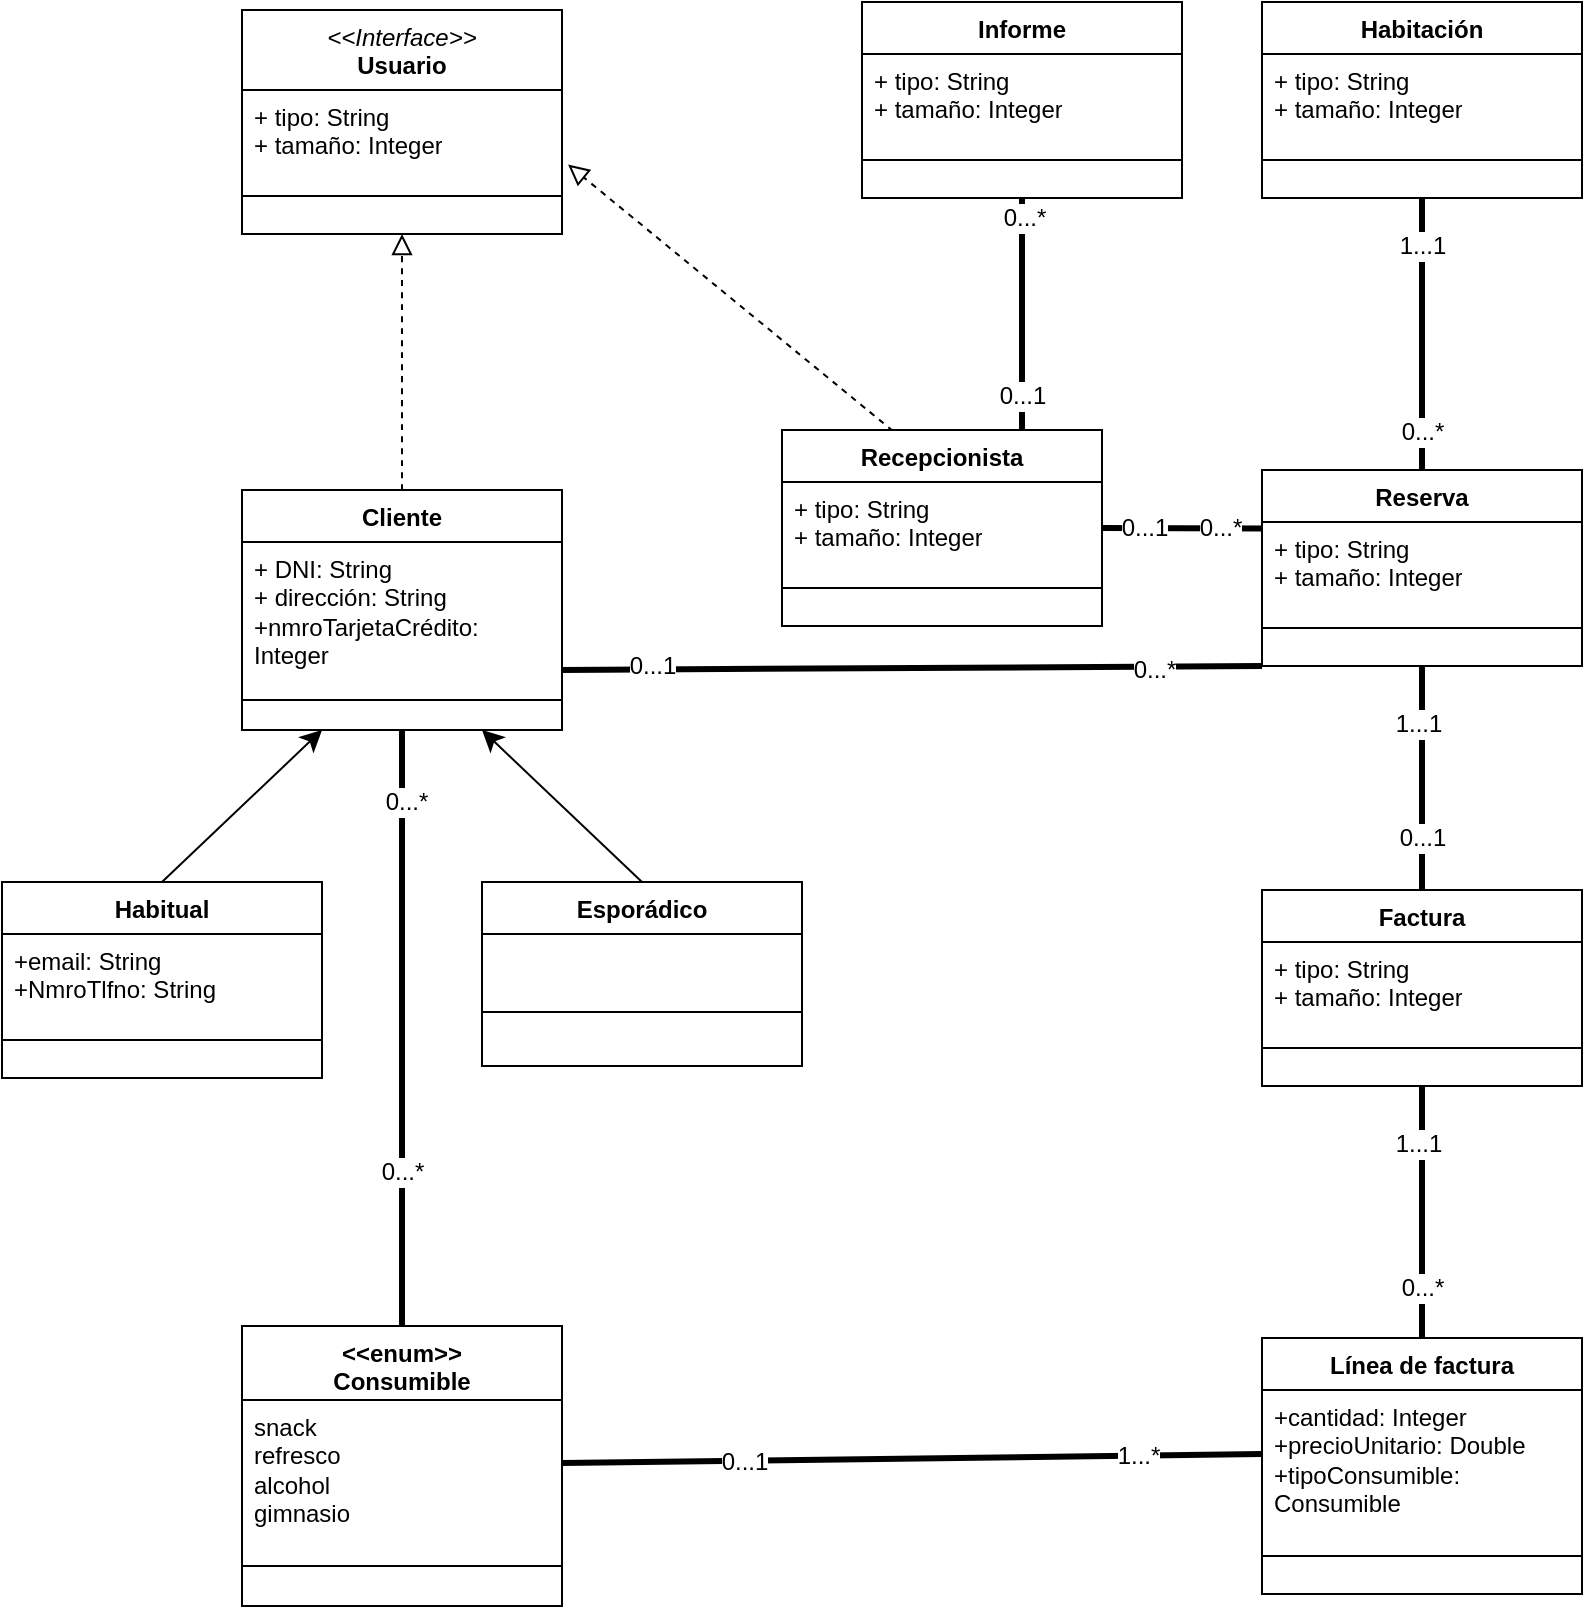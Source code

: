 <mxfile version="26.2.6">
  <diagram id="C5RBs43oDa-KdzZeNtuy" name="Page-1">
    <mxGraphModel dx="785" dy="1024" grid="1" gridSize="10" guides="1" tooltips="1" connect="1" arrows="1" fold="1" page="1" pageScale="1" pageWidth="827" pageHeight="1169" math="0" shadow="0">
      <root>
        <mxCell id="WIyWlLk6GJQsqaUBKTNV-0" />
        <mxCell id="WIyWlLk6GJQsqaUBKTNV-1" parent="WIyWlLk6GJQsqaUBKTNV-0" />
        <mxCell id="tSlWaG0Mjs1WQoQpVSNo-32" style="edgeStyle=none;curved=1;rounded=0;orthogonalLoop=1;jettySize=auto;html=1;entryX=0.75;entryY=1;entryDx=0;entryDy=0;fontSize=12;startSize=8;endSize=8;exitX=0.5;exitY=0;exitDx=0;exitDy=0;" edge="1" parent="WIyWlLk6GJQsqaUBKTNV-1" source="tSlWaG0Mjs1WQoQpVSNo-64" target="tSlWaG0Mjs1WQoQpVSNo-61">
          <mxGeometry relative="1" as="geometry" />
        </mxCell>
        <mxCell id="tSlWaG0Mjs1WQoQpVSNo-18" value="" style="endArrow=none;startArrow=none;endFill=0;startFill=0;endSize=8;html=1;verticalAlign=bottom;labelBackgroundColor=none;strokeWidth=3;rounded=0;fontSize=12;curved=1;entryX=0;entryY=1;entryDx=0;entryDy=0;exitX=1;exitY=0.75;exitDx=0;exitDy=0;" edge="1" parent="WIyWlLk6GJQsqaUBKTNV-1" source="tSlWaG0Mjs1WQoQpVSNo-61" target="RvnSeQBEnFc8mbzQKr36-0">
          <mxGeometry width="160" relative="1" as="geometry">
            <mxPoint x="300" y="400" as="sourcePoint" />
            <mxPoint x="630" y="200" as="targetPoint" />
          </mxGeometry>
        </mxCell>
        <mxCell id="tSlWaG0Mjs1WQoQpVSNo-44" value="0...*" style="edgeLabel;html=1;align=center;verticalAlign=middle;resizable=0;points=[];fontSize=12;" vertex="1" connectable="0" parent="tSlWaG0Mjs1WQoQpVSNo-18">
          <mxGeometry x="0.691" y="-1" relative="1" as="geometry">
            <mxPoint as="offset" />
          </mxGeometry>
        </mxCell>
        <mxCell id="tSlWaG0Mjs1WQoQpVSNo-46" value="0...1" style="edgeLabel;html=1;align=center;verticalAlign=middle;resizable=0;points=[];fontSize=12;" vertex="1" connectable="0" parent="tSlWaG0Mjs1WQoQpVSNo-18">
          <mxGeometry x="-0.744" y="2" relative="1" as="geometry">
            <mxPoint as="offset" />
          </mxGeometry>
        </mxCell>
        <mxCell id="tSlWaG0Mjs1WQoQpVSNo-21" value="" style="endArrow=none;startArrow=none;endFill=0;startFill=0;endSize=8;html=1;verticalAlign=bottom;labelBackgroundColor=none;strokeWidth=3;rounded=0;fontSize=12;curved=1;exitX=0;exitY=0.5;exitDx=0;exitDy=0;entryX=1;entryY=0.5;entryDx=0;entryDy=0;" edge="1" parent="WIyWlLk6GJQsqaUBKTNV-1" source="tSlWaG0Mjs1WQoQpVSNo-74" target="tSlWaG0Mjs1WQoQpVSNo-71">
          <mxGeometry width="160" relative="1" as="geometry">
            <mxPoint x="550" y="680" as="sourcePoint" />
            <mxPoint x="280" y="785" as="targetPoint" />
          </mxGeometry>
        </mxCell>
        <mxCell id="tSlWaG0Mjs1WQoQpVSNo-51" value="0...1" style="edgeLabel;html=1;align=center;verticalAlign=middle;resizable=0;points=[];fontSize=12;" vertex="1" connectable="0" parent="tSlWaG0Mjs1WQoQpVSNo-21">
          <mxGeometry x="0.484" relative="1" as="geometry">
            <mxPoint as="offset" />
          </mxGeometry>
        </mxCell>
        <mxCell id="tSlWaG0Mjs1WQoQpVSNo-54" value="1...*" style="edgeLabel;html=1;align=center;verticalAlign=middle;resizable=0;points=[];fontSize=12;" vertex="1" connectable="0" parent="tSlWaG0Mjs1WQoQpVSNo-21">
          <mxGeometry x="-0.647" relative="1" as="geometry">
            <mxPoint as="offset" />
          </mxGeometry>
        </mxCell>
        <mxCell id="tSlWaG0Mjs1WQoQpVSNo-29" value="" style="endArrow=block;startArrow=none;endFill=0;startFill=0;endSize=8;html=1;verticalAlign=bottom;dashed=1;labelBackgroundColor=none;rounded=0;fontSize=12;curved=1;exitX=0.5;exitY=0;exitDx=0;exitDy=0;" edge="1" parent="WIyWlLk6GJQsqaUBKTNV-1" source="tSlWaG0Mjs1WQoQpVSNo-61" target="RvnSeQBEnFc8mbzQKr36-12">
          <mxGeometry width="160" relative="1" as="geometry">
            <mxPoint x="220" y="370" as="sourcePoint" />
            <mxPoint x="200" y="220" as="targetPoint" />
          </mxGeometry>
        </mxCell>
        <mxCell id="tSlWaG0Mjs1WQoQpVSNo-33" style="edgeStyle=none;curved=1;rounded=0;orthogonalLoop=1;jettySize=auto;html=1;exitX=0.5;exitY=0;exitDx=0;exitDy=0;entryX=0.25;entryY=1;entryDx=0;entryDy=0;fontSize=12;startSize=8;endSize=8;" edge="1" parent="WIyWlLk6GJQsqaUBKTNV-1" source="tSlWaG0Mjs1WQoQpVSNo-67" target="tSlWaG0Mjs1WQoQpVSNo-61">
          <mxGeometry relative="1" as="geometry" />
        </mxCell>
        <mxCell id="tSlWaG0Mjs1WQoQpVSNo-19" value="" style="endArrow=none;startArrow=none;endFill=0;startFill=0;endSize=8;html=1;verticalAlign=bottom;labelBackgroundColor=none;strokeWidth=3;rounded=0;fontSize=12;curved=1;exitX=0.5;exitY=0;exitDx=0;exitDy=0;entryX=0.5;entryY=1;entryDx=0;entryDy=0;" edge="1" parent="WIyWlLk6GJQsqaUBKTNV-1" source="RvnSeQBEnFc8mbzQKr36-8" target="RvnSeQBEnFc8mbzQKr36-0">
          <mxGeometry width="160" relative="1" as="geometry">
            <mxPoint x="390" y="560" as="sourcePoint" />
            <mxPoint x="585" y="560" as="targetPoint" />
          </mxGeometry>
        </mxCell>
        <mxCell id="tSlWaG0Mjs1WQoQpVSNo-47" value="0...1" style="edgeLabel;html=1;align=center;verticalAlign=middle;resizable=0;points=[];fontSize=12;" vertex="1" connectable="0" parent="tSlWaG0Mjs1WQoQpVSNo-19">
          <mxGeometry x="-0.53" y="-3" relative="1" as="geometry">
            <mxPoint x="-3" as="offset" />
          </mxGeometry>
        </mxCell>
        <mxCell id="tSlWaG0Mjs1WQoQpVSNo-48" value="1...1" style="edgeLabel;html=1;align=center;verticalAlign=middle;resizable=0;points=[];fontSize=12;" vertex="1" connectable="0" parent="tSlWaG0Mjs1WQoQpVSNo-19">
          <mxGeometry x="0.488" y="2" relative="1" as="geometry">
            <mxPoint as="offset" />
          </mxGeometry>
        </mxCell>
        <mxCell id="tSlWaG0Mjs1WQoQpVSNo-23" value="" style="endArrow=none;startArrow=none;endFill=0;startFill=0;endSize=8;html=1;verticalAlign=bottom;labelBackgroundColor=none;strokeWidth=3;rounded=0;fontSize=12;curved=1;entryX=0.5;entryY=0;entryDx=0;entryDy=0;exitX=0.5;exitY=1;exitDx=0;exitDy=0;" edge="1" parent="WIyWlLk6GJQsqaUBKTNV-1" source="tSlWaG0Mjs1WQoQpVSNo-57" target="RvnSeQBEnFc8mbzQKr36-0">
          <mxGeometry width="160" relative="1" as="geometry">
            <mxPoint x="480" y="750" as="sourcePoint" />
            <mxPoint x="585" y="390" as="targetPoint" />
          </mxGeometry>
        </mxCell>
        <mxCell id="tSlWaG0Mjs1WQoQpVSNo-40" value="1...1" style="edgeLabel;html=1;align=center;verticalAlign=middle;resizable=0;points=[];fontSize=12;" vertex="1" connectable="0" parent="tSlWaG0Mjs1WQoQpVSNo-23">
          <mxGeometry x="-0.652" relative="1" as="geometry">
            <mxPoint as="offset" />
          </mxGeometry>
        </mxCell>
        <mxCell id="tSlWaG0Mjs1WQoQpVSNo-41" value="0...*" style="edgeLabel;html=1;align=center;verticalAlign=middle;resizable=0;points=[];fontSize=12;" vertex="1" connectable="0" parent="tSlWaG0Mjs1WQoQpVSNo-23">
          <mxGeometry x="0.723" relative="1" as="geometry">
            <mxPoint as="offset" />
          </mxGeometry>
        </mxCell>
        <mxCell id="tSlWaG0Mjs1WQoQpVSNo-27" value="" style="endArrow=none;startArrow=none;endFill=0;startFill=0;endSize=8;html=1;verticalAlign=bottom;labelBackgroundColor=none;strokeWidth=3;rounded=0;fontSize=12;curved=1;exitX=0.5;exitY=0;exitDx=0;exitDy=0;entryX=0.5;entryY=1;entryDx=0;entryDy=0;" edge="1" parent="WIyWlLk6GJQsqaUBKTNV-1" source="tSlWaG0Mjs1WQoQpVSNo-73" target="RvnSeQBEnFc8mbzQKr36-8">
          <mxGeometry width="160" relative="1" as="geometry">
            <mxPoint x="530" y="600" as="sourcePoint" />
            <mxPoint x="725" y="600" as="targetPoint" />
          </mxGeometry>
        </mxCell>
        <mxCell id="tSlWaG0Mjs1WQoQpVSNo-49" value="1...1" style="edgeLabel;html=1;align=center;verticalAlign=middle;resizable=0;points=[];fontSize=12;" vertex="1" connectable="0" parent="tSlWaG0Mjs1WQoQpVSNo-27">
          <mxGeometry x="0.551" y="2" relative="1" as="geometry">
            <mxPoint as="offset" />
          </mxGeometry>
        </mxCell>
        <mxCell id="tSlWaG0Mjs1WQoQpVSNo-50" value="0...*" style="edgeLabel;html=1;align=center;verticalAlign=middle;resizable=0;points=[];fontSize=12;" vertex="1" connectable="0" parent="tSlWaG0Mjs1WQoQpVSNo-27">
          <mxGeometry x="-0.606" y="-3" relative="1" as="geometry">
            <mxPoint x="-3" as="offset" />
          </mxGeometry>
        </mxCell>
        <mxCell id="tSlWaG0Mjs1WQoQpVSNo-30" value="" style="endArrow=block;startArrow=none;endFill=0;startFill=0;endSize=8;html=1;verticalAlign=bottom;dashed=1;labelBackgroundColor=none;rounded=0;fontSize=12;curved=1;entryX=1.019;entryY=1.096;entryDx=0;entryDy=0;exitX=0.375;exitY=0.043;exitDx=0;exitDy=0;exitPerimeter=0;entryPerimeter=0;" edge="1" parent="WIyWlLk6GJQsqaUBKTNV-1" source="RvnSeQBEnFc8mbzQKr36-4" target="RvnSeQBEnFc8mbzQKr36-13">
          <mxGeometry width="160" relative="1" as="geometry">
            <mxPoint x="160" y="380" as="sourcePoint" />
            <mxPoint x="285" y="220" as="targetPoint" />
          </mxGeometry>
        </mxCell>
        <mxCell id="tSlWaG0Mjs1WQoQpVSNo-31" value="" style="endArrow=none;startArrow=none;endFill=0;startFill=0;endSize=8;html=1;verticalAlign=bottom;labelBackgroundColor=none;strokeWidth=3;rounded=0;fontSize=12;curved=1;entryX=0;entryY=0.096;entryDx=0;entryDy=0;entryPerimeter=0;exitX=1;exitY=0.5;exitDx=0;exitDy=0;" edge="1" parent="WIyWlLk6GJQsqaUBKTNV-1" source="RvnSeQBEnFc8mbzQKr36-4" target="RvnSeQBEnFc8mbzQKr36-1">
          <mxGeometry width="160" relative="1" as="geometry">
            <mxPoint x="550" y="370" as="sourcePoint" />
            <mxPoint x="550" y="368" as="targetPoint" />
          </mxGeometry>
        </mxCell>
        <mxCell id="tSlWaG0Mjs1WQoQpVSNo-42" value="0...*" style="edgeLabel;html=1;align=center;verticalAlign=middle;resizable=0;points=[];fontSize=12;" vertex="1" connectable="0" parent="tSlWaG0Mjs1WQoQpVSNo-31">
          <mxGeometry x="0.465" relative="1" as="geometry">
            <mxPoint as="offset" />
          </mxGeometry>
        </mxCell>
        <mxCell id="tSlWaG0Mjs1WQoQpVSNo-43" value="0...1" style="edgeLabel;html=1;align=center;verticalAlign=middle;resizable=0;points=[];fontSize=12;" vertex="1" connectable="0" parent="tSlWaG0Mjs1WQoQpVSNo-31">
          <mxGeometry x="-0.661" y="3" relative="1" as="geometry">
            <mxPoint x="7" y="3" as="offset" />
          </mxGeometry>
        </mxCell>
        <mxCell id="tSlWaG0Mjs1WQoQpVSNo-34" value="" style="endArrow=none;startArrow=none;endFill=0;startFill=0;endSize=8;html=1;verticalAlign=bottom;labelBackgroundColor=none;strokeWidth=3;rounded=0;fontSize=12;curved=1;entryX=0.5;entryY=1;entryDx=0;entryDy=0;exitX=0.75;exitY=0;exitDx=0;exitDy=0;" edge="1" parent="WIyWlLk6GJQsqaUBKTNV-1" source="RvnSeQBEnFc8mbzQKr36-4" target="RvnSeQBEnFc8mbzQKr36-16">
          <mxGeometry width="160" relative="1" as="geometry">
            <mxPoint x="550" y="383" as="sourcePoint" />
            <mxPoint x="640" y="383" as="targetPoint" />
          </mxGeometry>
        </mxCell>
        <mxCell id="tSlWaG0Mjs1WQoQpVSNo-38" value="0...*" style="edgeLabel;html=1;align=center;verticalAlign=middle;resizable=0;points=[];fontSize=12;" vertex="1" connectable="0" parent="tSlWaG0Mjs1WQoQpVSNo-34">
          <mxGeometry x="0.837" y="-1" relative="1" as="geometry">
            <mxPoint as="offset" />
          </mxGeometry>
        </mxCell>
        <mxCell id="tSlWaG0Mjs1WQoQpVSNo-39" value="0...1" style="edgeLabel;html=1;align=center;verticalAlign=middle;resizable=0;points=[];fontSize=12;" vertex="1" connectable="0" parent="tSlWaG0Mjs1WQoQpVSNo-34">
          <mxGeometry x="-0.702" relative="1" as="geometry">
            <mxPoint as="offset" />
          </mxGeometry>
        </mxCell>
        <mxCell id="tSlWaG0Mjs1WQoQpVSNo-52" value="" style="endArrow=none;startArrow=none;endFill=0;startFill=0;endSize=8;html=1;verticalAlign=bottom;labelBackgroundColor=none;strokeWidth=3;rounded=0;fontSize=12;curved=1;exitX=0.5;exitY=1;exitDx=0;exitDy=0;entryX=0.5;entryY=0;entryDx=0;entryDy=0;" edge="1" parent="WIyWlLk6GJQsqaUBKTNV-1" source="tSlWaG0Mjs1WQoQpVSNo-61" target="tSlWaG0Mjs1WQoQpVSNo-70">
          <mxGeometry width="160" relative="1" as="geometry">
            <mxPoint x="560" y="680" as="sourcePoint" />
            <mxPoint x="210" y="680" as="targetPoint" />
          </mxGeometry>
        </mxCell>
        <mxCell id="tSlWaG0Mjs1WQoQpVSNo-53" value="0...*" style="edgeLabel;html=1;align=center;verticalAlign=middle;resizable=0;points=[];fontSize=12;" vertex="1" connectable="0" parent="tSlWaG0Mjs1WQoQpVSNo-52">
          <mxGeometry x="0.484" relative="1" as="geometry">
            <mxPoint as="offset" />
          </mxGeometry>
        </mxCell>
        <mxCell id="tSlWaG0Mjs1WQoQpVSNo-55" value="0...*" style="edgeLabel;html=1;align=center;verticalAlign=middle;resizable=0;points=[];fontSize=12;" vertex="1" connectable="0" parent="tSlWaG0Mjs1WQoQpVSNo-52">
          <mxGeometry x="-0.763" y="2" relative="1" as="geometry">
            <mxPoint as="offset" />
          </mxGeometry>
        </mxCell>
        <mxCell id="tSlWaG0Mjs1WQoQpVSNo-57" value="Habitación" style="swimlane;fontStyle=1;align=center;verticalAlign=top;childLayout=stackLayout;horizontal=1;startSize=26;horizontalStack=0;resizeParent=1;resizeParentMax=0;resizeLast=0;collapsible=1;marginBottom=0;whiteSpace=wrap;html=1;" vertex="1" parent="WIyWlLk6GJQsqaUBKTNV-1">
          <mxGeometry x="630" y="76" width="160" height="98" as="geometry" />
        </mxCell>
        <mxCell id="tSlWaG0Mjs1WQoQpVSNo-58" value="+ tipo: String&lt;div&gt;+ tamaño: Integer&lt;/div&gt;&lt;div&gt;+ precio: Double&lt;/div&gt;&lt;div&gt;&lt;br&gt;&lt;/div&gt;" style="text;strokeColor=none;fillColor=none;align=left;verticalAlign=top;spacingLeft=4;spacingRight=4;overflow=hidden;rotatable=0;points=[[0,0.5],[1,0.5]];portConstraint=eastwest;whiteSpace=wrap;html=1;" vertex="1" parent="tSlWaG0Mjs1WQoQpVSNo-57">
          <mxGeometry y="26" width="160" height="34" as="geometry" />
        </mxCell>
        <mxCell id="tSlWaG0Mjs1WQoQpVSNo-59" value="" style="line;strokeWidth=1;fillColor=none;align=left;verticalAlign=middle;spacingTop=-1;spacingLeft=3;spacingRight=3;rotatable=0;labelPosition=right;points=[];portConstraint=eastwest;strokeColor=inherit;" vertex="1" parent="tSlWaG0Mjs1WQoQpVSNo-57">
          <mxGeometry y="60" width="160" height="38" as="geometry" />
        </mxCell>
        <mxCell id="tSlWaG0Mjs1WQoQpVSNo-61" value="Cliente" style="swimlane;fontStyle=1;align=center;verticalAlign=top;childLayout=stackLayout;horizontal=1;startSize=26;horizontalStack=0;resizeParent=1;resizeParentMax=0;resizeLast=0;collapsible=1;marginBottom=0;whiteSpace=wrap;html=1;" vertex="1" parent="WIyWlLk6GJQsqaUBKTNV-1">
          <mxGeometry x="120" y="320" width="160" height="120" as="geometry" />
        </mxCell>
        <mxCell id="tSlWaG0Mjs1WQoQpVSNo-62" value="+ DNI: String&lt;div&gt;+ dirección: String&lt;/div&gt;&lt;div&gt;+nmroTarjetaCrédito: Integer&lt;/div&gt;&lt;div&gt;&lt;br&gt;&lt;/div&gt;" style="text;strokeColor=none;fillColor=none;align=left;verticalAlign=top;spacingLeft=4;spacingRight=4;overflow=hidden;rotatable=0;points=[[0,0.5],[1,0.5]];portConstraint=eastwest;whiteSpace=wrap;html=1;" vertex="1" parent="tSlWaG0Mjs1WQoQpVSNo-61">
          <mxGeometry y="26" width="160" height="64" as="geometry" />
        </mxCell>
        <mxCell id="tSlWaG0Mjs1WQoQpVSNo-63" value="" style="line;strokeWidth=1;fillColor=none;align=left;verticalAlign=middle;spacingTop=-1;spacingLeft=3;spacingRight=3;rotatable=0;labelPosition=right;points=[];portConstraint=eastwest;strokeColor=inherit;" vertex="1" parent="tSlWaG0Mjs1WQoQpVSNo-61">
          <mxGeometry y="90" width="160" height="30" as="geometry" />
        </mxCell>
        <mxCell id="tSlWaG0Mjs1WQoQpVSNo-64" value="Esporádico" style="swimlane;fontStyle=1;align=center;verticalAlign=top;childLayout=stackLayout;horizontal=1;startSize=26;horizontalStack=0;resizeParent=1;resizeParentMax=0;resizeLast=0;collapsible=1;marginBottom=0;whiteSpace=wrap;html=1;" vertex="1" parent="WIyWlLk6GJQsqaUBKTNV-1">
          <mxGeometry x="240" y="516" width="160" height="92" as="geometry" />
        </mxCell>
        <mxCell id="tSlWaG0Mjs1WQoQpVSNo-65" value="&lt;div&gt;&lt;br&gt;&lt;/div&gt;" style="text;strokeColor=none;fillColor=none;align=left;verticalAlign=top;spacingLeft=4;spacingRight=4;overflow=hidden;rotatable=0;points=[[0,0.5],[1,0.5]];portConstraint=eastwest;whiteSpace=wrap;html=1;" vertex="1" parent="tSlWaG0Mjs1WQoQpVSNo-64">
          <mxGeometry y="26" width="160" height="34" as="geometry" />
        </mxCell>
        <mxCell id="tSlWaG0Mjs1WQoQpVSNo-66" value="" style="line;strokeWidth=1;fillColor=none;align=left;verticalAlign=middle;spacingTop=-1;spacingLeft=3;spacingRight=3;rotatable=0;labelPosition=right;points=[];portConstraint=eastwest;strokeColor=inherit;" vertex="1" parent="tSlWaG0Mjs1WQoQpVSNo-64">
          <mxGeometry y="60" width="160" height="10" as="geometry" />
        </mxCell>
        <mxCell id="tSlWaG0Mjs1WQoQpVSNo-81" value="&lt;div&gt;&lt;br&gt;&lt;/div&gt;" style="text;strokeColor=none;fillColor=none;align=left;verticalAlign=top;spacingLeft=4;spacingRight=4;overflow=hidden;rotatable=0;points=[[0,0.5],[1,0.5]];portConstraint=eastwest;whiteSpace=wrap;html=1;" vertex="1" parent="tSlWaG0Mjs1WQoQpVSNo-64">
          <mxGeometry y="70" width="160" height="22" as="geometry" />
        </mxCell>
        <mxCell id="tSlWaG0Mjs1WQoQpVSNo-67" value="Habitual" style="swimlane;fontStyle=1;align=center;verticalAlign=top;childLayout=stackLayout;horizontal=1;startSize=26;horizontalStack=0;resizeParent=1;resizeParentMax=0;resizeLast=0;collapsible=1;marginBottom=0;whiteSpace=wrap;html=1;" vertex="1" parent="WIyWlLk6GJQsqaUBKTNV-1">
          <mxGeometry y="516" width="160" height="98" as="geometry" />
        </mxCell>
        <mxCell id="tSlWaG0Mjs1WQoQpVSNo-68" value="&lt;div&gt;+email: String&lt;/div&gt;&lt;div&gt;+NmroTlfno: String&lt;/div&gt;" style="text;strokeColor=none;fillColor=none;align=left;verticalAlign=top;spacingLeft=4;spacingRight=4;overflow=hidden;rotatable=0;points=[[0,0.5],[1,0.5]];portConstraint=eastwest;whiteSpace=wrap;html=1;" vertex="1" parent="tSlWaG0Mjs1WQoQpVSNo-67">
          <mxGeometry y="26" width="160" height="34" as="geometry" />
        </mxCell>
        <mxCell id="tSlWaG0Mjs1WQoQpVSNo-69" value="" style="line;strokeWidth=1;fillColor=none;align=left;verticalAlign=middle;spacingTop=-1;spacingLeft=3;spacingRight=3;rotatable=0;labelPosition=right;points=[];portConstraint=eastwest;strokeColor=inherit;" vertex="1" parent="tSlWaG0Mjs1WQoQpVSNo-67">
          <mxGeometry y="60" width="160" height="38" as="geometry" />
        </mxCell>
        <mxCell id="tSlWaG0Mjs1WQoQpVSNo-70" value="&lt;div&gt;&amp;lt;&amp;lt;enum&amp;gt;&amp;gt;&lt;/div&gt;Consumible" style="swimlane;fontStyle=1;align=center;verticalAlign=top;childLayout=stackLayout;horizontal=1;startSize=37;horizontalStack=0;resizeParent=1;resizeParentMax=0;resizeLast=0;collapsible=1;marginBottom=0;whiteSpace=wrap;html=1;" vertex="1" parent="WIyWlLk6GJQsqaUBKTNV-1">
          <mxGeometry x="120" y="738" width="160" height="140" as="geometry">
            <mxRectangle x="120" y="743" width="100" height="40" as="alternateBounds" />
          </mxGeometry>
        </mxCell>
        <mxCell id="tSlWaG0Mjs1WQoQpVSNo-71" value="snack&lt;br&gt;&lt;div&gt;refresco&lt;/div&gt;&lt;div&gt;alcohol&lt;/div&gt;&lt;div&gt;gimnasio&lt;/div&gt;&lt;div&gt;&lt;br&gt;&lt;/div&gt;&lt;div&gt;&lt;br&gt;&lt;/div&gt;" style="text;strokeColor=none;fillColor=none;align=left;verticalAlign=top;spacingLeft=4;spacingRight=4;overflow=hidden;rotatable=0;points=[[0,0.5],[1,0.5]];portConstraint=eastwest;whiteSpace=wrap;html=1;" vertex="1" parent="tSlWaG0Mjs1WQoQpVSNo-70">
          <mxGeometry y="37" width="160" height="63" as="geometry" />
        </mxCell>
        <mxCell id="tSlWaG0Mjs1WQoQpVSNo-72" value="" style="line;strokeWidth=1;fillColor=none;align=left;verticalAlign=middle;spacingTop=-1;spacingLeft=3;spacingRight=3;rotatable=0;labelPosition=right;points=[];portConstraint=eastwest;strokeColor=inherit;" vertex="1" parent="tSlWaG0Mjs1WQoQpVSNo-70">
          <mxGeometry y="100" width="160" height="40" as="geometry" />
        </mxCell>
        <mxCell id="tSlWaG0Mjs1WQoQpVSNo-73" value="Línea de factura" style="swimlane;fontStyle=1;align=center;verticalAlign=top;childLayout=stackLayout;horizontal=1;startSize=26;horizontalStack=0;resizeParent=1;resizeParentMax=0;resizeLast=0;collapsible=1;marginBottom=0;whiteSpace=wrap;html=1;" vertex="1" parent="WIyWlLk6GJQsqaUBKTNV-1">
          <mxGeometry x="630" y="744" width="160" height="128" as="geometry" />
        </mxCell>
        <mxCell id="tSlWaG0Mjs1WQoQpVSNo-74" value="&lt;div&gt;+cantidad: Integer&lt;/div&gt;&lt;div&gt;+precioUnitario: Double&lt;/div&gt;&lt;div&gt;+tipoConsumible: Consumible&lt;/div&gt;" style="text;strokeColor=none;fillColor=none;align=left;verticalAlign=top;spacingLeft=4;spacingRight=4;overflow=hidden;rotatable=0;points=[[0,0.5],[1,0.5]];portConstraint=eastwest;whiteSpace=wrap;html=1;" vertex="1" parent="tSlWaG0Mjs1WQoQpVSNo-73">
          <mxGeometry y="26" width="160" height="64" as="geometry" />
        </mxCell>
        <mxCell id="tSlWaG0Mjs1WQoQpVSNo-75" value="" style="line;strokeWidth=1;fillColor=none;align=left;verticalAlign=middle;spacingTop=-1;spacingLeft=3;spacingRight=3;rotatable=0;labelPosition=right;points=[];portConstraint=eastwest;strokeColor=inherit;" vertex="1" parent="tSlWaG0Mjs1WQoQpVSNo-73">
          <mxGeometry y="90" width="160" height="38" as="geometry" />
        </mxCell>
        <mxCell id="RvnSeQBEnFc8mbzQKr36-0" value="Reserva" style="swimlane;fontStyle=1;align=center;verticalAlign=top;childLayout=stackLayout;horizontal=1;startSize=26;horizontalStack=0;resizeParent=1;resizeParentMax=0;resizeLast=0;collapsible=1;marginBottom=0;whiteSpace=wrap;html=1;" vertex="1" parent="WIyWlLk6GJQsqaUBKTNV-1">
          <mxGeometry x="630" y="310" width="160" height="98" as="geometry" />
        </mxCell>
        <mxCell id="RvnSeQBEnFc8mbzQKr36-1" value="+ tipo: String&lt;div&gt;+ tamaño: Integer&lt;/div&gt;&lt;div&gt;+ precio: Double&lt;/div&gt;&lt;div&gt;&lt;br&gt;&lt;/div&gt;" style="text;strokeColor=none;fillColor=none;align=left;verticalAlign=top;spacingLeft=4;spacingRight=4;overflow=hidden;rotatable=0;points=[[0,0.5],[1,0.5]];portConstraint=eastwest;whiteSpace=wrap;html=1;" vertex="1" parent="RvnSeQBEnFc8mbzQKr36-0">
          <mxGeometry y="26" width="160" height="34" as="geometry" />
        </mxCell>
        <mxCell id="RvnSeQBEnFc8mbzQKr36-2" value="" style="line;strokeWidth=1;fillColor=none;align=left;verticalAlign=middle;spacingTop=-1;spacingLeft=3;spacingRight=3;rotatable=0;labelPosition=right;points=[];portConstraint=eastwest;strokeColor=inherit;" vertex="1" parent="RvnSeQBEnFc8mbzQKr36-0">
          <mxGeometry y="60" width="160" height="38" as="geometry" />
        </mxCell>
        <mxCell id="RvnSeQBEnFc8mbzQKr36-3" style="edgeStyle=none;curved=1;rounded=0;orthogonalLoop=1;jettySize=auto;html=1;exitX=0.5;exitY=1;exitDx=0;exitDy=0;fontSize=12;startSize=8;endSize=8;" edge="1" parent="RvnSeQBEnFc8mbzQKr36-0" source="RvnSeQBEnFc8mbzQKr36-0" target="RvnSeQBEnFc8mbzQKr36-2">
          <mxGeometry relative="1" as="geometry" />
        </mxCell>
        <mxCell id="RvnSeQBEnFc8mbzQKr36-4" value="Recepcionista" style="swimlane;fontStyle=1;align=center;verticalAlign=top;childLayout=stackLayout;horizontal=1;startSize=26;horizontalStack=0;resizeParent=1;resizeParentMax=0;resizeLast=0;collapsible=1;marginBottom=0;whiteSpace=wrap;html=1;" vertex="1" parent="WIyWlLk6GJQsqaUBKTNV-1">
          <mxGeometry x="390" y="290" width="160" height="98" as="geometry" />
        </mxCell>
        <mxCell id="RvnSeQBEnFc8mbzQKr36-5" value="+ tipo: String&lt;div&gt;+ tamaño: Integer&lt;/div&gt;&lt;div&gt;+ precio: Double&lt;/div&gt;&lt;div&gt;&lt;br&gt;&lt;/div&gt;" style="text;strokeColor=none;fillColor=none;align=left;verticalAlign=top;spacingLeft=4;spacingRight=4;overflow=hidden;rotatable=0;points=[[0,0.5],[1,0.5]];portConstraint=eastwest;whiteSpace=wrap;html=1;" vertex="1" parent="RvnSeQBEnFc8mbzQKr36-4">
          <mxGeometry y="26" width="160" height="34" as="geometry" />
        </mxCell>
        <mxCell id="RvnSeQBEnFc8mbzQKr36-6" value="" style="line;strokeWidth=1;fillColor=none;align=left;verticalAlign=middle;spacingTop=-1;spacingLeft=3;spacingRight=3;rotatable=0;labelPosition=right;points=[];portConstraint=eastwest;strokeColor=inherit;" vertex="1" parent="RvnSeQBEnFc8mbzQKr36-4">
          <mxGeometry y="60" width="160" height="38" as="geometry" />
        </mxCell>
        <mxCell id="RvnSeQBEnFc8mbzQKr36-7" style="edgeStyle=none;curved=1;rounded=0;orthogonalLoop=1;jettySize=auto;html=1;exitX=0.5;exitY=1;exitDx=0;exitDy=0;fontSize=12;startSize=8;endSize=8;" edge="1" parent="RvnSeQBEnFc8mbzQKr36-4" source="RvnSeQBEnFc8mbzQKr36-4" target="RvnSeQBEnFc8mbzQKr36-6">
          <mxGeometry relative="1" as="geometry" />
        </mxCell>
        <mxCell id="RvnSeQBEnFc8mbzQKr36-8" value="Factura" style="swimlane;fontStyle=1;align=center;verticalAlign=top;childLayout=stackLayout;horizontal=1;startSize=26;horizontalStack=0;resizeParent=1;resizeParentMax=0;resizeLast=0;collapsible=1;marginBottom=0;whiteSpace=wrap;html=1;" vertex="1" parent="WIyWlLk6GJQsqaUBKTNV-1">
          <mxGeometry x="630" y="520" width="160" height="98" as="geometry" />
        </mxCell>
        <mxCell id="RvnSeQBEnFc8mbzQKr36-9" value="+ tipo: String&lt;div&gt;+ tamaño: Integer&lt;/div&gt;&lt;div&gt;+ precio: Double&lt;/div&gt;&lt;div&gt;&lt;br&gt;&lt;/div&gt;" style="text;strokeColor=none;fillColor=none;align=left;verticalAlign=top;spacingLeft=4;spacingRight=4;overflow=hidden;rotatable=0;points=[[0,0.5],[1,0.5]];portConstraint=eastwest;whiteSpace=wrap;html=1;" vertex="1" parent="RvnSeQBEnFc8mbzQKr36-8">
          <mxGeometry y="26" width="160" height="34" as="geometry" />
        </mxCell>
        <mxCell id="RvnSeQBEnFc8mbzQKr36-10" value="" style="line;strokeWidth=1;fillColor=none;align=left;verticalAlign=middle;spacingTop=-1;spacingLeft=3;spacingRight=3;rotatable=0;labelPosition=right;points=[];portConstraint=eastwest;strokeColor=inherit;" vertex="1" parent="RvnSeQBEnFc8mbzQKr36-8">
          <mxGeometry y="60" width="160" height="38" as="geometry" />
        </mxCell>
        <mxCell id="RvnSeQBEnFc8mbzQKr36-11" style="edgeStyle=none;curved=1;rounded=0;orthogonalLoop=1;jettySize=auto;html=1;exitX=0.5;exitY=1;exitDx=0;exitDy=0;fontSize=12;startSize=8;endSize=8;" edge="1" parent="RvnSeQBEnFc8mbzQKr36-8" source="RvnSeQBEnFc8mbzQKr36-8" target="RvnSeQBEnFc8mbzQKr36-10">
          <mxGeometry relative="1" as="geometry" />
        </mxCell>
        <mxCell id="RvnSeQBEnFc8mbzQKr36-12" value="&lt;i style=&quot;font-weight: 400;&quot;&gt;&amp;lt;&amp;lt;Interface&amp;gt;&amp;gt;&lt;/i&gt;&lt;br style=&quot;font-weight: 400;&quot;&gt;&lt;b&gt;Usuario&lt;/b&gt;" style="swimlane;fontStyle=1;align=center;verticalAlign=top;childLayout=stackLayout;horizontal=1;startSize=40;horizontalStack=0;resizeParent=1;resizeParentMax=0;resizeLast=0;collapsible=1;marginBottom=0;whiteSpace=wrap;html=1;" vertex="1" parent="WIyWlLk6GJQsqaUBKTNV-1">
          <mxGeometry x="120" y="80" width="160" height="112" as="geometry" />
        </mxCell>
        <mxCell id="RvnSeQBEnFc8mbzQKr36-13" value="+ tipo: String&lt;div&gt;+ tamaño: Integer&lt;/div&gt;&lt;div&gt;+ precio: Double&lt;/div&gt;&lt;div&gt;&lt;br&gt;&lt;/div&gt;" style="text;strokeColor=none;fillColor=none;align=left;verticalAlign=top;spacingLeft=4;spacingRight=4;overflow=hidden;rotatable=0;points=[[0,0.5],[1,0.5]];portConstraint=eastwest;whiteSpace=wrap;html=1;" vertex="1" parent="RvnSeQBEnFc8mbzQKr36-12">
          <mxGeometry y="40" width="160" height="34" as="geometry" />
        </mxCell>
        <mxCell id="RvnSeQBEnFc8mbzQKr36-14" value="" style="line;strokeWidth=1;fillColor=none;align=left;verticalAlign=middle;spacingTop=-1;spacingLeft=3;spacingRight=3;rotatable=0;labelPosition=right;points=[];portConstraint=eastwest;strokeColor=inherit;" vertex="1" parent="RvnSeQBEnFc8mbzQKr36-12">
          <mxGeometry y="74" width="160" height="38" as="geometry" />
        </mxCell>
        <mxCell id="RvnSeQBEnFc8mbzQKr36-15" style="edgeStyle=none;curved=1;rounded=0;orthogonalLoop=1;jettySize=auto;html=1;exitX=0.5;exitY=1;exitDx=0;exitDy=0;fontSize=12;startSize=8;endSize=8;" edge="1" parent="RvnSeQBEnFc8mbzQKr36-12" source="RvnSeQBEnFc8mbzQKr36-12" target="RvnSeQBEnFc8mbzQKr36-14">
          <mxGeometry relative="1" as="geometry" />
        </mxCell>
        <mxCell id="RvnSeQBEnFc8mbzQKr36-16" value="Informe" style="swimlane;fontStyle=1;align=center;verticalAlign=top;childLayout=stackLayout;horizontal=1;startSize=26;horizontalStack=0;resizeParent=1;resizeParentMax=0;resizeLast=0;collapsible=1;marginBottom=0;whiteSpace=wrap;html=1;" vertex="1" parent="WIyWlLk6GJQsqaUBKTNV-1">
          <mxGeometry x="430" y="76" width="160" height="98" as="geometry" />
        </mxCell>
        <mxCell id="RvnSeQBEnFc8mbzQKr36-17" value="+ tipo: String&lt;div&gt;+ tamaño: Integer&lt;/div&gt;&lt;div&gt;+ precio: Double&lt;/div&gt;&lt;div&gt;&lt;br&gt;&lt;/div&gt;" style="text;strokeColor=none;fillColor=none;align=left;verticalAlign=top;spacingLeft=4;spacingRight=4;overflow=hidden;rotatable=0;points=[[0,0.5],[1,0.5]];portConstraint=eastwest;whiteSpace=wrap;html=1;" vertex="1" parent="RvnSeQBEnFc8mbzQKr36-16">
          <mxGeometry y="26" width="160" height="34" as="geometry" />
        </mxCell>
        <mxCell id="RvnSeQBEnFc8mbzQKr36-18" value="" style="line;strokeWidth=1;fillColor=none;align=left;verticalAlign=middle;spacingTop=-1;spacingLeft=3;spacingRight=3;rotatable=0;labelPosition=right;points=[];portConstraint=eastwest;strokeColor=inherit;" vertex="1" parent="RvnSeQBEnFc8mbzQKr36-16">
          <mxGeometry y="60" width="160" height="38" as="geometry" />
        </mxCell>
      </root>
    </mxGraphModel>
  </diagram>
</mxfile>
